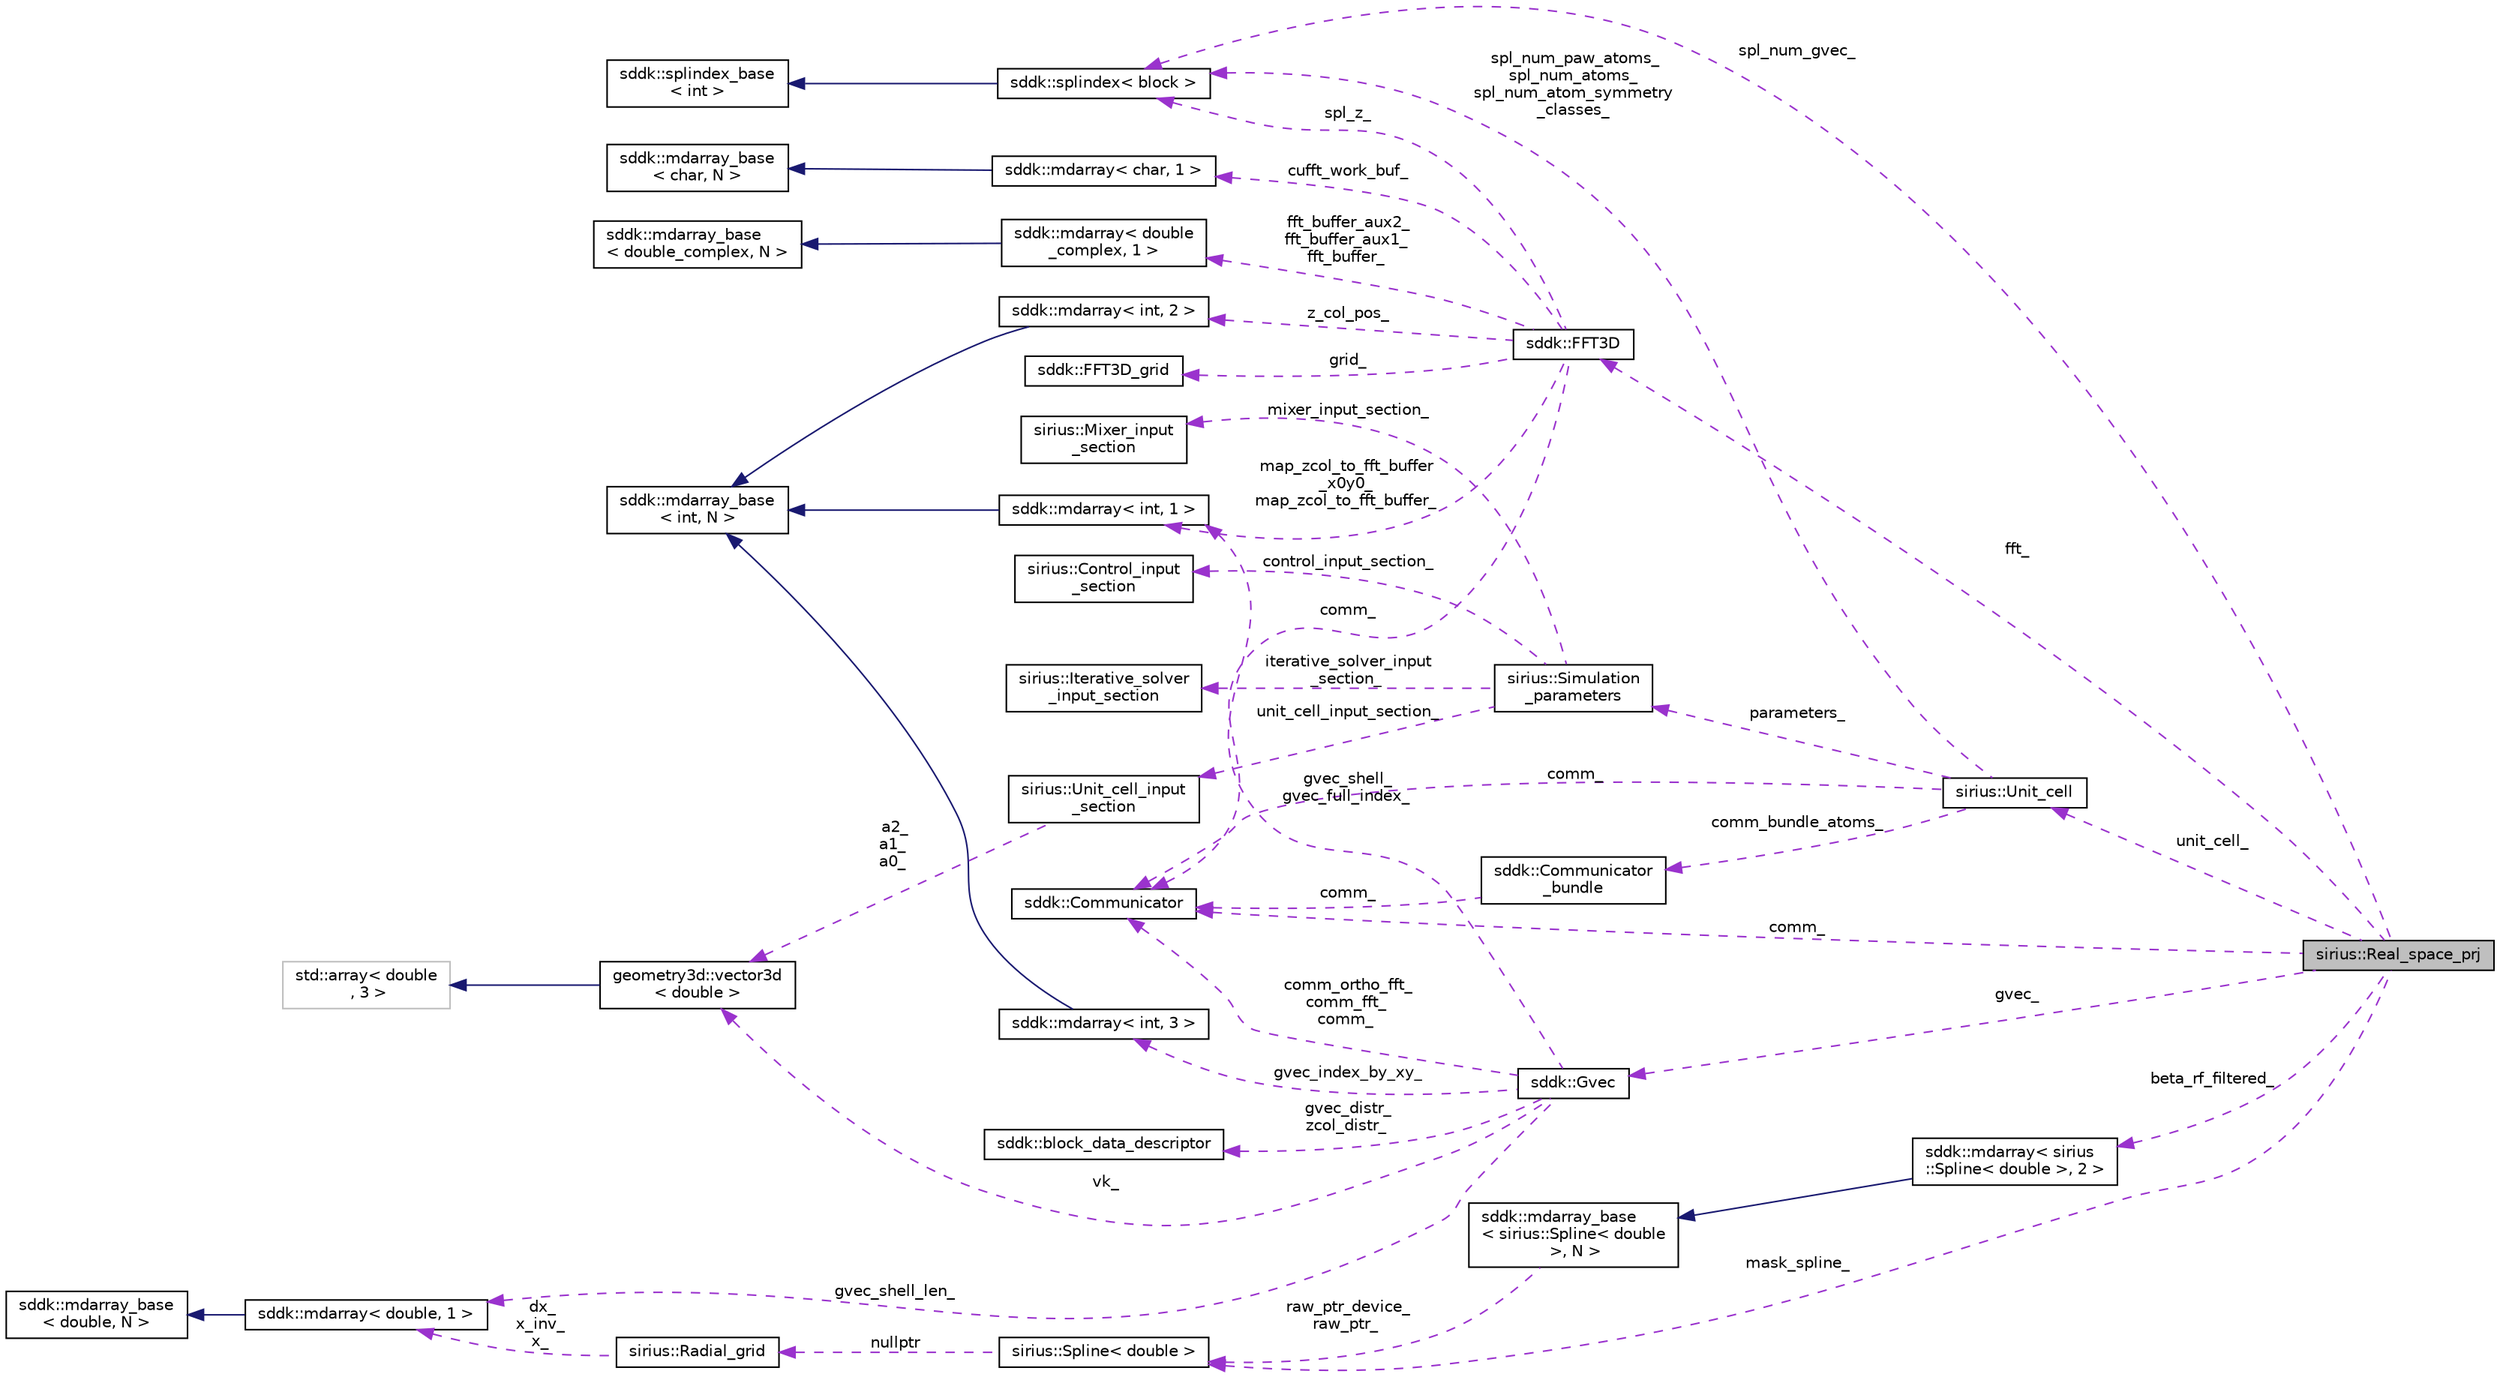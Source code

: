 digraph "sirius::Real_space_prj"
{
 // INTERACTIVE_SVG=YES
  edge [fontname="Helvetica",fontsize="10",labelfontname="Helvetica",labelfontsize="10"];
  node [fontname="Helvetica",fontsize="10",shape=record];
  rankdir="LR";
  Node1 [label="sirius::Real_space_prj",height=0.2,width=0.4,color="black", fillcolor="grey75", style="filled", fontcolor="black"];
  Node2 -> Node1 [dir="back",color="darkorchid3",fontsize="10",style="dashed",label=" mask_spline_" ,fontname="Helvetica"];
  Node2 [label="sirius::Spline\< double \>",height=0.2,width=0.4,color="black", fillcolor="white", style="filled",URL="$classsirius_1_1_spline.html"];
  Node3 -> Node2 [dir="back",color="darkorchid3",fontsize="10",style="dashed",label=" nullptr" ,fontname="Helvetica"];
  Node3 [label="sirius::Radial_grid",height=0.2,width=0.4,color="black", fillcolor="white", style="filled",URL="$classsirius_1_1_radial__grid.html",tooltip="Radial grid for a muffin-tin or an isolated atom. "];
  Node4 -> Node3 [dir="back",color="darkorchid3",fontsize="10",style="dashed",label=" dx_\nx_inv_\nx_" ,fontname="Helvetica"];
  Node4 [label="sddk::mdarray\< double, 1 \>",height=0.2,width=0.4,color="black", fillcolor="white", style="filled",URL="$classsddk_1_1mdarray.html"];
  Node5 -> Node4 [dir="back",color="midnightblue",fontsize="10",style="solid",fontname="Helvetica"];
  Node5 [label="sddk::mdarray_base\l\< double, N \>",height=0.2,width=0.4,color="black", fillcolor="white", style="filled",URL="$classsddk_1_1mdarray__base.html"];
  Node6 -> Node1 [dir="back",color="darkorchid3",fontsize="10",style="dashed",label=" beta_rf_filtered_" ,fontname="Helvetica"];
  Node6 [label="sddk::mdarray\< sirius\l::Spline\< double \>, 2 \>",height=0.2,width=0.4,color="black", fillcolor="white", style="filled",URL="$classsddk_1_1mdarray.html"];
  Node7 -> Node6 [dir="back",color="midnightblue",fontsize="10",style="solid",fontname="Helvetica"];
  Node7 [label="sddk::mdarray_base\l\< sirius::Spline\< double\l \>, N \>",height=0.2,width=0.4,color="black", fillcolor="white", style="filled",URL="$classsddk_1_1mdarray__base.html"];
  Node2 -> Node7 [dir="back",color="darkorchid3",fontsize="10",style="dashed",label=" raw_ptr_device_\nraw_ptr_" ,fontname="Helvetica"];
  Node8 -> Node1 [dir="back",color="darkorchid3",fontsize="10",style="dashed",label=" spl_num_gvec_" ,fontname="Helvetica"];
  Node8 [label="sddk::splindex\< block \>",height=0.2,width=0.4,color="black", fillcolor="white", style="filled",URL="$classsddk_1_1splindex.html"];
  Node9 -> Node8 [dir="back",color="midnightblue",fontsize="10",style="solid",fontname="Helvetica"];
  Node9 [label="sddk::splindex_base\l\< int \>",height=0.2,width=0.4,color="black", fillcolor="white", style="filled",URL="$classsddk_1_1splindex__base.html"];
  Node10 -> Node1 [dir="back",color="darkorchid3",fontsize="10",style="dashed",label=" comm_" ,fontname="Helvetica"];
  Node10 [label="sddk::Communicator",height=0.2,width=0.4,color="black", fillcolor="white", style="filled",URL="$classsddk_1_1_communicator.html",tooltip="MPI communicator wrapper. "];
  Node11 -> Node1 [dir="back",color="darkorchid3",fontsize="10",style="dashed",label=" gvec_" ,fontname="Helvetica"];
  Node11 [label="sddk::Gvec",height=0.2,width=0.4,color="black", fillcolor="white", style="filled",URL="$classsddk_1_1_gvec.html",tooltip="Store list of G-vectors for FFTs and G+k basis functions. "];
  Node12 -> Node11 [dir="back",color="darkorchid3",fontsize="10",style="dashed",label=" gvec_index_by_xy_" ,fontname="Helvetica"];
  Node12 [label="sddk::mdarray\< int, 3 \>",height=0.2,width=0.4,color="black", fillcolor="white", style="filled",URL="$classsddk_1_1mdarray.html"];
  Node13 -> Node12 [dir="back",color="midnightblue",fontsize="10",style="solid",fontname="Helvetica"];
  Node13 [label="sddk::mdarray_base\l\< int, N \>",height=0.2,width=0.4,color="black", fillcolor="white", style="filled",URL="$classsddk_1_1mdarray__base.html"];
  Node4 -> Node11 [dir="back",color="darkorchid3",fontsize="10",style="dashed",label=" gvec_shell_len_" ,fontname="Helvetica"];
  Node14 -> Node11 [dir="back",color="darkorchid3",fontsize="10",style="dashed",label=" gvec_shell_\ngvec_full_index_" ,fontname="Helvetica"];
  Node14 [label="sddk::mdarray\< int, 1 \>",height=0.2,width=0.4,color="black", fillcolor="white", style="filled",URL="$classsddk_1_1mdarray.html"];
  Node13 -> Node14 [dir="back",color="midnightblue",fontsize="10",style="solid",fontname="Helvetica"];
  Node15 -> Node11 [dir="back",color="darkorchid3",fontsize="10",style="dashed",label=" gvec_distr_\nzcol_distr_" ,fontname="Helvetica"];
  Node15 [label="sddk::block_data_descriptor",height=0.2,width=0.4,color="black", fillcolor="white", style="filled",URL="$structsddk_1_1block__data__descriptor.html"];
  Node10 -> Node11 [dir="back",color="darkorchid3",fontsize="10",style="dashed",label=" comm_ortho_fft_\ncomm_fft_\ncomm_" ,fontname="Helvetica"];
  Node16 -> Node11 [dir="back",color="darkorchid3",fontsize="10",style="dashed",label=" vk_" ,fontname="Helvetica"];
  Node16 [label="geometry3d::vector3d\l\< double \>",height=0.2,width=0.4,color="black", fillcolor="white", style="filled",URL="$classgeometry3d_1_1vector3d.html"];
  Node17 -> Node16 [dir="back",color="midnightblue",fontsize="10",style="solid",fontname="Helvetica"];
  Node17 [label="std::array\< double\l , 3 \>",height=0.2,width=0.4,color="grey75", fillcolor="white", style="filled"];
  Node18 -> Node1 [dir="back",color="darkorchid3",fontsize="10",style="dashed",label=" unit_cell_" ,fontname="Helvetica"];
  Node18 [label="sirius::Unit_cell",height=0.2,width=0.4,color="black", fillcolor="white", style="filled",URL="$classsirius_1_1_unit__cell.html"];
  Node19 -> Node18 [dir="back",color="darkorchid3",fontsize="10",style="dashed",label=" comm_bundle_atoms_" ,fontname="Helvetica"];
  Node19 [label="sddk::Communicator\l_bundle",height=0.2,width=0.4,color="black", fillcolor="white", style="filled",URL="$classsddk_1_1_communicator__bundle.html",tooltip="A bundle of MPI communicators. "];
  Node10 -> Node19 [dir="back",color="darkorchid3",fontsize="10",style="dashed",label=" comm_" ,fontname="Helvetica"];
  Node8 -> Node18 [dir="back",color="darkorchid3",fontsize="10",style="dashed",label=" spl_num_paw_atoms_\nspl_num_atoms_\nspl_num_atom_symmetry\l_classes_" ,fontname="Helvetica"];
  Node10 -> Node18 [dir="back",color="darkorchid3",fontsize="10",style="dashed",label=" comm_" ,fontname="Helvetica"];
  Node20 -> Node18 [dir="back",color="darkorchid3",fontsize="10",style="dashed",label=" parameters_" ,fontname="Helvetica"];
  Node20 [label="sirius::Simulation\l_parameters",height=0.2,width=0.4,color="black", fillcolor="white", style="filled",URL="$classsirius_1_1_simulation__parameters.html",tooltip="Basic parameters of the simulation. "];
  Node21 -> Node20 [dir="back",color="darkorchid3",fontsize="10",style="dashed",label=" iterative_solver_input\l_section_" ,fontname="Helvetica"];
  Node21 [label="sirius::Iterative_solver\l_input_section",height=0.2,width=0.4,color="black", fillcolor="white", style="filled",URL="$structsirius_1_1_iterative__solver__input__section.html"];
  Node22 -> Node20 [dir="back",color="darkorchid3",fontsize="10",style="dashed",label=" unit_cell_input_section_" ,fontname="Helvetica"];
  Node22 [label="sirius::Unit_cell_input\l_section",height=0.2,width=0.4,color="black", fillcolor="white", style="filled",URL="$structsirius_1_1_unit__cell__input__section.html",tooltip="Parse unit cell input section. "];
  Node16 -> Node22 [dir="back",color="darkorchid3",fontsize="10",style="dashed",label=" a2_\na1_\na0_" ,fontname="Helvetica"];
  Node23 -> Node20 [dir="back",color="darkorchid3",fontsize="10",style="dashed",label=" mixer_input_section_" ,fontname="Helvetica"];
  Node23 [label="sirius::Mixer_input\l_section",height=0.2,width=0.4,color="black", fillcolor="white", style="filled",URL="$structsirius_1_1_mixer__input__section.html"];
  Node24 -> Node20 [dir="back",color="darkorchid3",fontsize="10",style="dashed",label=" control_input_section_" ,fontname="Helvetica"];
  Node24 [label="sirius::Control_input\l_section",height=0.2,width=0.4,color="black", fillcolor="white", style="filled",URL="$structsirius_1_1_control__input__section.html",tooltip="Parse control input section. "];
  Node25 -> Node1 [dir="back",color="darkorchid3",fontsize="10",style="dashed",label=" fft_" ,fontname="Helvetica"];
  Node25 [label="sddk::FFT3D",height=0.2,width=0.4,color="black", fillcolor="white", style="filled",URL="$classsddk_1_1_f_f_t3_d.html",tooltip="Implementation of FFT3D. "];
  Node26 -> Node25 [dir="back",color="darkorchid3",fontsize="10",style="dashed",label=" z_col_pos_" ,fontname="Helvetica"];
  Node26 [label="sddk::mdarray\< int, 2 \>",height=0.2,width=0.4,color="black", fillcolor="white", style="filled",URL="$classsddk_1_1mdarray.html"];
  Node13 -> Node26 [dir="back",color="midnightblue",fontsize="10",style="solid",fontname="Helvetica"];
  Node27 -> Node25 [dir="back",color="darkorchid3",fontsize="10",style="dashed",label=" fft_buffer_aux2_\nfft_buffer_aux1_\nfft_buffer_" ,fontname="Helvetica"];
  Node27 [label="sddk::mdarray\< double\l_complex, 1 \>",height=0.2,width=0.4,color="black", fillcolor="white", style="filled",URL="$classsddk_1_1mdarray.html"];
  Node28 -> Node27 [dir="back",color="midnightblue",fontsize="10",style="solid",fontname="Helvetica"];
  Node28 [label="sddk::mdarray_base\l\< double_complex, N \>",height=0.2,width=0.4,color="black", fillcolor="white", style="filled",URL="$classsddk_1_1mdarray__base.html"];
  Node14 -> Node25 [dir="back",color="darkorchid3",fontsize="10",style="dashed",label=" map_zcol_to_fft_buffer\l_x0y0_\nmap_zcol_to_fft_buffer_" ,fontname="Helvetica"];
  Node8 -> Node25 [dir="back",color="darkorchid3",fontsize="10",style="dashed",label=" spl_z_" ,fontname="Helvetica"];
  Node29 -> Node25 [dir="back",color="darkorchid3",fontsize="10",style="dashed",label=" cufft_work_buf_" ,fontname="Helvetica"];
  Node29 [label="sddk::mdarray\< char, 1 \>",height=0.2,width=0.4,color="black", fillcolor="white", style="filled",URL="$classsddk_1_1mdarray.html"];
  Node30 -> Node29 [dir="back",color="midnightblue",fontsize="10",style="solid",fontname="Helvetica"];
  Node30 [label="sddk::mdarray_base\l\< char, N \>",height=0.2,width=0.4,color="black", fillcolor="white", style="filled",URL="$classsddk_1_1mdarray__base.html"];
  Node10 -> Node25 [dir="back",color="darkorchid3",fontsize="10",style="dashed",label=" comm_" ,fontname="Helvetica"];
  Node31 -> Node25 [dir="back",color="darkorchid3",fontsize="10",style="dashed",label=" grid_" ,fontname="Helvetica"];
  Node31 [label="sddk::FFT3D_grid",height=0.2,width=0.4,color="black", fillcolor="white", style="filled",URL="$classsddk_1_1_f_f_t3_d__grid.html",tooltip="Handling of FFT grids. "];
}
